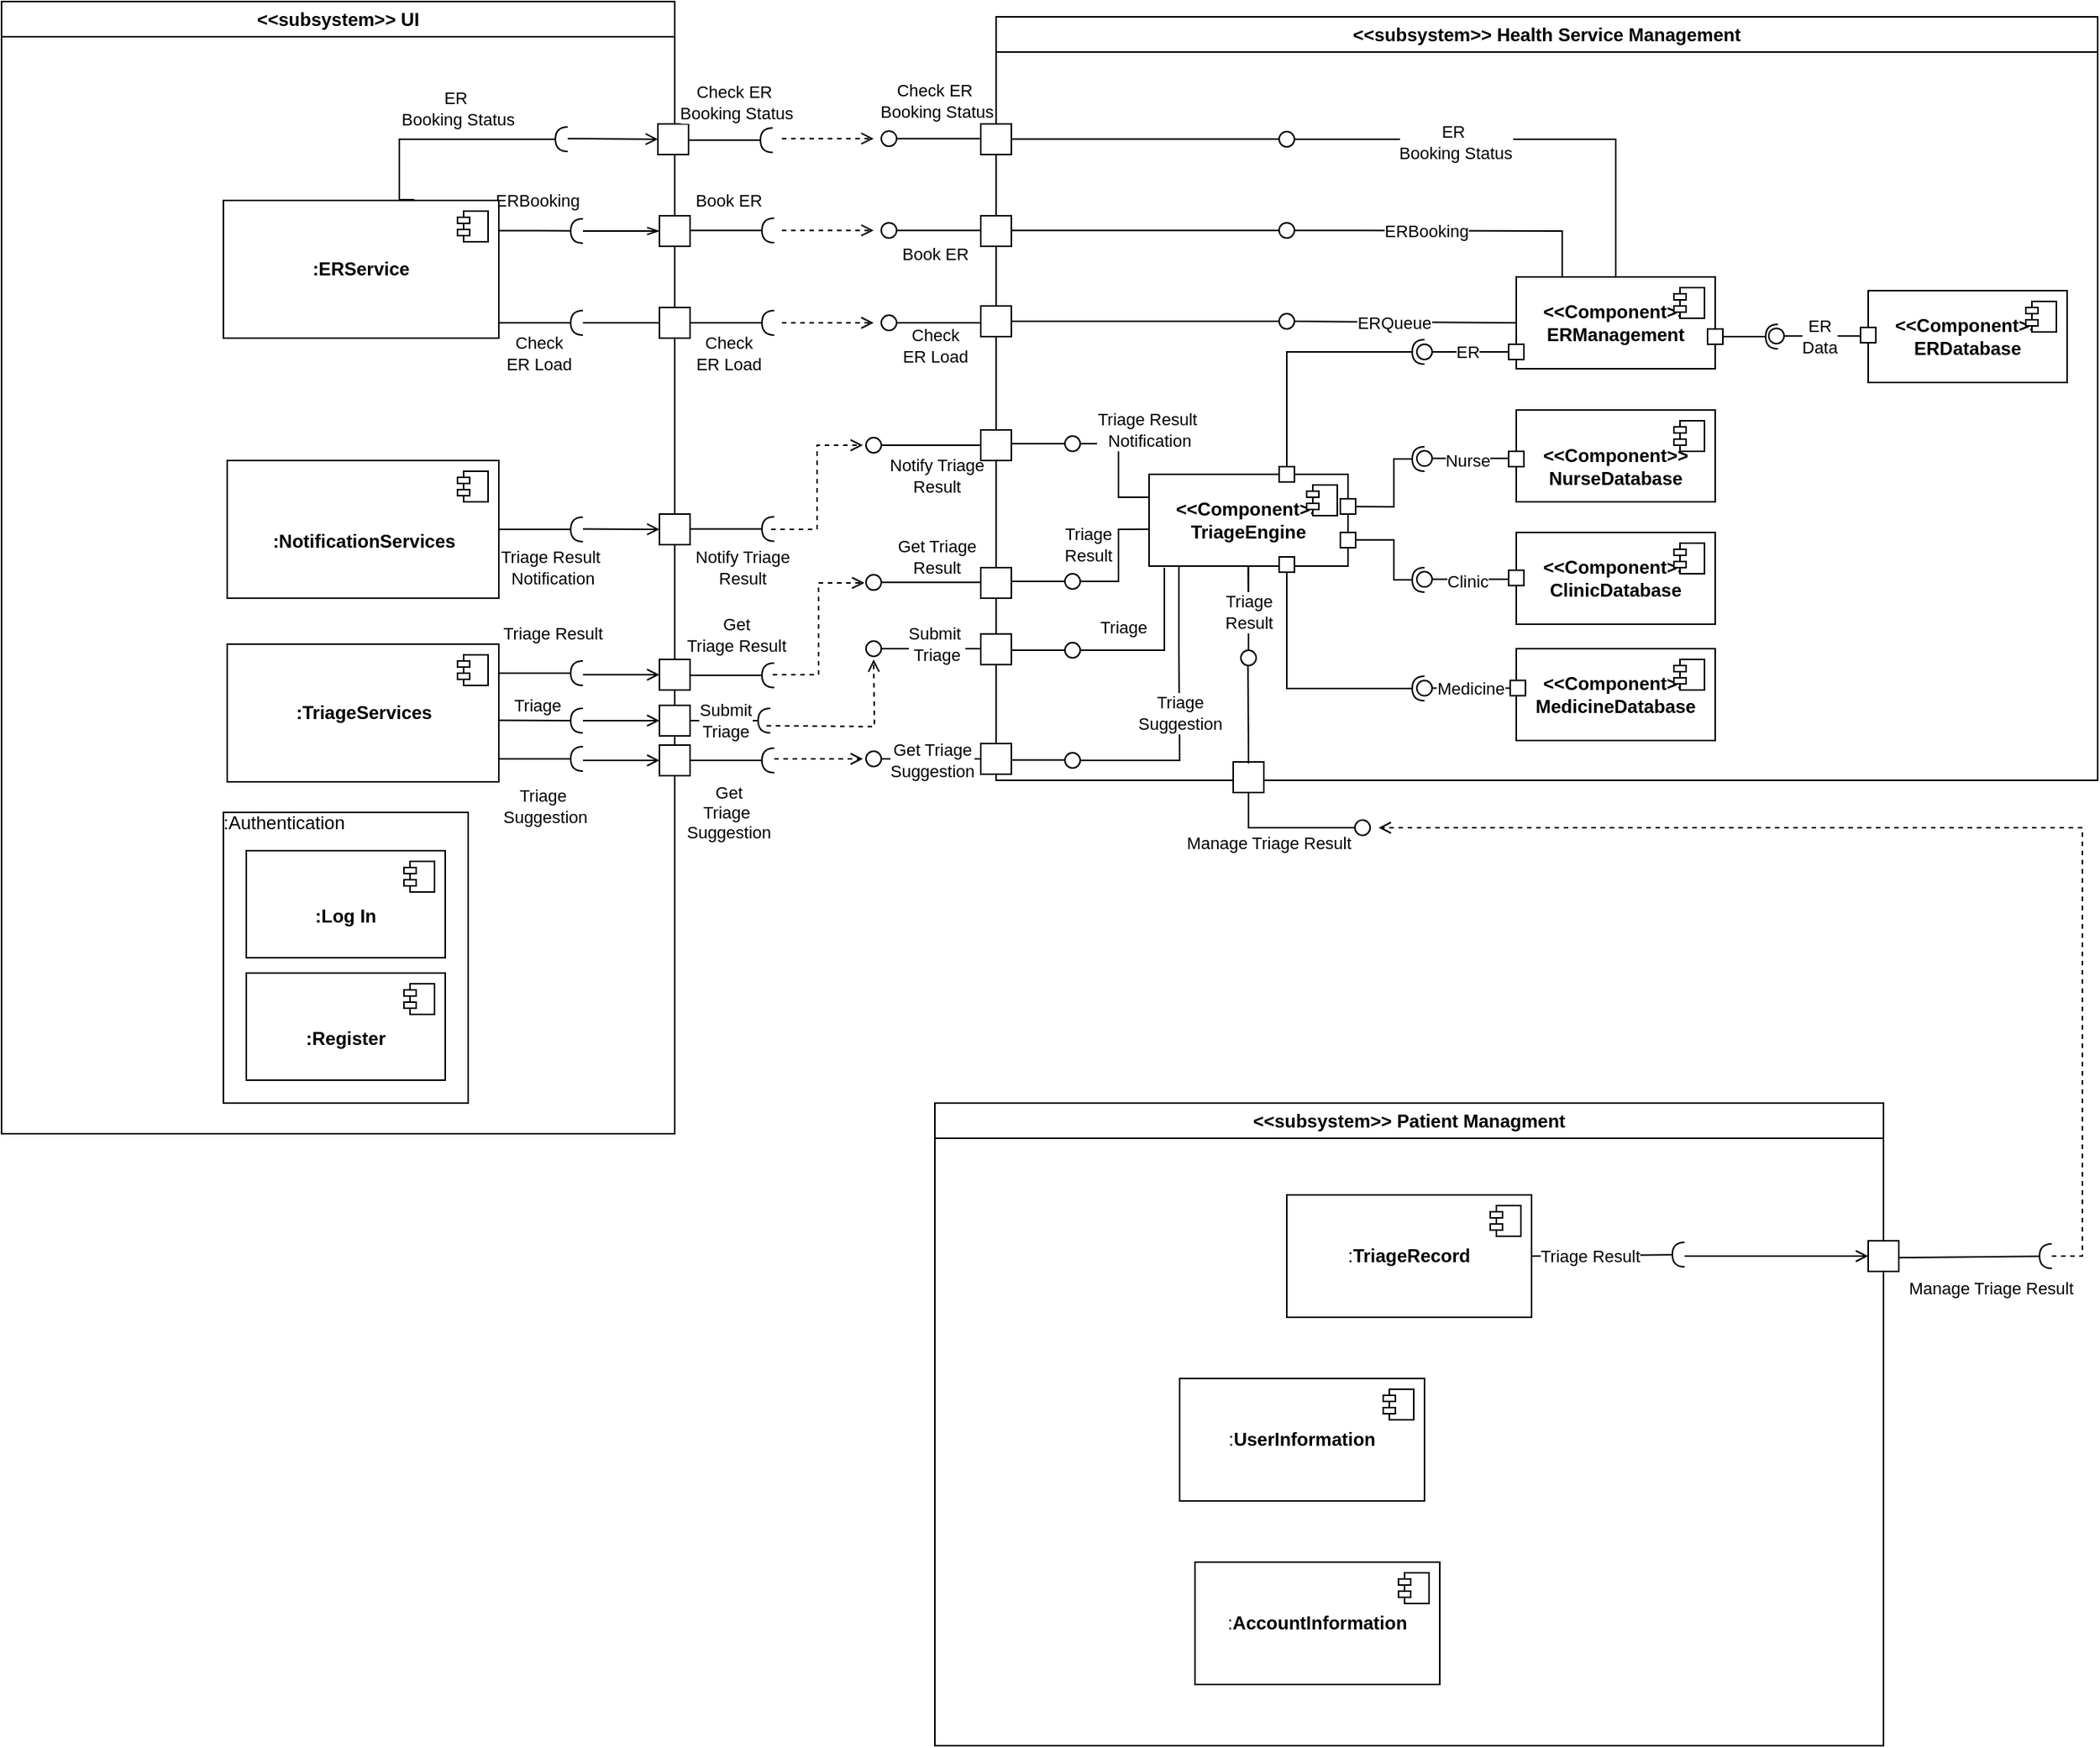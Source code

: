 <mxfile version="22.0.0" type="github">
  <diagram name="Page-1" id="Bvtf4x1M2FmmLPmgVMMP">
    <mxGraphModel dx="2973" dy="2269" grid="1" gridSize="10" guides="1" tooltips="1" connect="1" arrows="1" fold="1" page="1" pageScale="1" pageWidth="850" pageHeight="1100" math="0" shadow="0">
      <root>
        <mxCell id="0" />
        <mxCell id="1" parent="0" />
        <mxCell id="1xyEXEcuoNsrkluH8F9L-8" value="" style="rounded=0;orthogonalLoop=1;jettySize=auto;html=1;endArrow=halfCircle;endFill=0;endSize=6;strokeWidth=1;sketch=0;fontSize=12;curved=1;exitX=1;exitY=0.5;exitDx=0;exitDy=0;" edge="1" parent="1">
          <mxGeometry relative="1" as="geometry">
            <mxPoint x="107.5" y="140" as="sourcePoint" />
            <mxPoint x="162.5" y="140" as="targetPoint" />
          </mxGeometry>
        </mxCell>
        <mxCell id="1xyEXEcuoNsrkluH8F9L-16" value="&lt;div&gt;Submit&lt;/div&gt;&lt;div&gt;Triage&lt;br&gt;&lt;/div&gt;" style="edgeLabel;html=1;align=center;verticalAlign=middle;resizable=0;points=[];" vertex="1" connectable="0" parent="1xyEXEcuoNsrkluH8F9L-8">
          <mxGeometry x="0.093" relative="1" as="geometry">
            <mxPoint x="-5" as="offset" />
          </mxGeometry>
        </mxCell>
        <mxCell id="D7V-zqjvEWEseroNzZOa-270" value="" style="endArrow=oval;html=1;rounded=0;endFill=0;exitX=0.15;exitY=0.992;exitDx=0;exitDy=0;endSize=10;exitPerimeter=0;edgeStyle=orthogonalEdgeStyle;" parent="1" edge="1">
          <mxGeometry width="50" height="50" relative="1" as="geometry">
            <mxPoint x="429.5" y="34.52" as="sourcePoint" />
            <mxPoint x="360" y="166" as="targetPoint" />
            <Array as="points">
              <mxPoint x="430" y="95" />
              <mxPoint x="430" y="95" />
              <mxPoint x="430" y="166" />
              <mxPoint x="360" y="166" />
            </Array>
          </mxGeometry>
        </mxCell>
        <mxCell id="1xyEXEcuoNsrkluH8F9L-18" value="&lt;div&gt;Triage&lt;/div&gt;&lt;div&gt;Suggestion&lt;br&gt;&lt;/div&gt;" style="edgeLabel;html=1;align=center;verticalAlign=middle;resizable=0;points=[];" vertex="1" connectable="0" parent="D7V-zqjvEWEseroNzZOa-270">
          <mxGeometry x="0.555" relative="1" as="geometry">
            <mxPoint x="25" y="-31" as="offset" />
          </mxGeometry>
        </mxCell>
        <mxCell id="D7V-zqjvEWEseroNzZOa-234" value="" style="endArrow=oval;html=1;rounded=0;endFill=0;exitX=0;exitY=0.5;exitDx=0;exitDy=0;endSize=10;" parent="1" edge="1">
          <mxGeometry width="50" height="50" relative="1" as="geometry">
            <mxPoint x="880" y="-111.43" as="sourcePoint" />
            <mxPoint x="820" y="-111.43" as="targetPoint" />
          </mxGeometry>
        </mxCell>
        <mxCell id="D7V-zqjvEWEseroNzZOa-235" value="&lt;div&gt;ER&lt;/div&gt;&lt;div&gt;Data&lt;/div&gt;" style="edgeLabel;html=1;align=center;verticalAlign=middle;resizable=0;points=[];" parent="D7V-zqjvEWEseroNzZOa-234" vertex="1" connectable="0">
          <mxGeometry x="0.076" relative="1" as="geometry">
            <mxPoint as="offset" />
          </mxGeometry>
        </mxCell>
        <mxCell id="D7V-zqjvEWEseroNzZOa-230" value="&lt;div&gt;&lt;b&gt;&amp;lt;&amp;lt;Component&amp;gt;&amp;gt;&lt;/b&gt;&lt;/div&gt;&lt;b&gt;ERDatabase&lt;/b&gt;" style="html=1;dropTarget=0;whiteSpace=wrap;" parent="1" vertex="1">
          <mxGeometry x="880" y="-141" width="130" height="60" as="geometry" />
        </mxCell>
        <mxCell id="D7V-zqjvEWEseroNzZOa-231" value="" style="shape=module;jettyWidth=8;jettyHeight=4;" parent="D7V-zqjvEWEseroNzZOa-230" vertex="1">
          <mxGeometry x="1" width="20" height="20" relative="1" as="geometry">
            <mxPoint x="-27" y="7" as="offset" />
          </mxGeometry>
        </mxCell>
        <mxCell id="D7V-zqjvEWEseroNzZOa-236" value="" style="rounded=0;orthogonalLoop=1;jettySize=auto;html=1;endArrow=halfCircle;endFill=0;endSize=6;strokeWidth=1;sketch=0;fontSize=12;exitX=1;exitY=0.5;exitDx=0;exitDy=0;edgeStyle=orthogonalEdgeStyle;" parent="1" edge="1">
          <mxGeometry relative="1" as="geometry">
            <mxPoint x="780" y="-111" as="sourcePoint" />
            <mxPoint x="821" y="-111" as="targetPoint" />
            <Array as="points">
              <mxPoint x="790" y="-111" />
              <mxPoint x="790" y="-111" />
            </Array>
          </mxGeometry>
        </mxCell>
        <mxCell id="D7V-zqjvEWEseroNzZOa-266" value="" style="endArrow=oval;html=1;rounded=0;endFill=0;endSize=10;" parent="1" edge="1">
          <mxGeometry width="50" height="50" relative="1" as="geometry">
            <mxPoint x="650" y="-101" as="sourcePoint" />
            <mxPoint x="590" y="-101" as="targetPoint" />
            <Array as="points" />
          </mxGeometry>
        </mxCell>
        <mxCell id="D7V-zqjvEWEseroNzZOa-267" value="ER" style="edgeLabel;html=1;align=center;verticalAlign=middle;resizable=0;points=[];" parent="D7V-zqjvEWEseroNzZOa-266" vertex="1" connectable="0">
          <mxGeometry x="0.076" relative="1" as="geometry">
            <mxPoint as="offset" />
          </mxGeometry>
        </mxCell>
        <mxCell id="D7V-zqjvEWEseroNzZOa-237" value="&lt;div&gt;&lt;b&gt;&amp;lt;&amp;lt;Component&amp;gt;&amp;gt;&lt;/b&gt;&lt;/div&gt;&lt;b&gt;ERManagement&lt;/b&gt;" style="html=1;dropTarget=0;whiteSpace=wrap;" parent="1" vertex="1">
          <mxGeometry x="650" y="-150" width="130" height="60" as="geometry" />
        </mxCell>
        <mxCell id="D7V-zqjvEWEseroNzZOa-238" value="" style="shape=module;jettyWidth=8;jettyHeight=4;" parent="D7V-zqjvEWEseroNzZOa-237" vertex="1">
          <mxGeometry x="1" width="20" height="20" relative="1" as="geometry">
            <mxPoint x="-27" y="7" as="offset" />
          </mxGeometry>
        </mxCell>
        <mxCell id="D7V-zqjvEWEseroNzZOa-248" value="" style="endArrow=oval;html=1;rounded=0;endFill=0;exitX=0;exitY=0.5;exitDx=0;exitDy=0;endSize=10;" parent="1" edge="1">
          <mxGeometry width="50" height="50" relative="1" as="geometry">
            <mxPoint x="650" y="-31.33" as="sourcePoint" />
            <mxPoint x="590" y="-31.33" as="targetPoint" />
          </mxGeometry>
        </mxCell>
        <mxCell id="D7V-zqjvEWEseroNzZOa-249" value="Nurse" style="edgeLabel;html=1;align=center;verticalAlign=middle;resizable=0;points=[];" parent="D7V-zqjvEWEseroNzZOa-248" vertex="1" connectable="0">
          <mxGeometry x="0.06" y="1" relative="1" as="geometry">
            <mxPoint as="offset" />
          </mxGeometry>
        </mxCell>
        <mxCell id="D7V-zqjvEWEseroNzZOa-246" value="" style="rounded=0;orthogonalLoop=1;jettySize=auto;html=1;endArrow=halfCircle;endFill=0;endSize=6;strokeWidth=1;sketch=0;fontSize=12;exitX=0.996;exitY=0.353;exitDx=0;exitDy=0;edgeStyle=orthogonalEdgeStyle;exitPerimeter=0;" parent="1" source="D7V-zqjvEWEseroNzZOa-239" edge="1">
          <mxGeometry relative="1" as="geometry">
            <mxPoint x="540" y="-71" as="sourcePoint" />
            <mxPoint x="590" y="-31" as="targetPoint" />
            <Array as="points">
              <mxPoint x="570" />
              <mxPoint x="570" y="-31" />
            </Array>
          </mxGeometry>
        </mxCell>
        <mxCell id="D7V-zqjvEWEseroNzZOa-241" value="&lt;br&gt;&lt;div&gt;&lt;b&gt;&amp;lt;&amp;lt;Component&amp;gt;&amp;gt;&lt;/b&gt;&lt;/div&gt;&lt;b&gt;NurseDatabase&lt;/b&gt;" style="html=1;dropTarget=0;whiteSpace=wrap;" parent="1" vertex="1">
          <mxGeometry x="650" y="-63" width="130" height="60" as="geometry" />
        </mxCell>
        <mxCell id="D7V-zqjvEWEseroNzZOa-242" value="" style="shape=module;jettyWidth=8;jettyHeight=4;" parent="D7V-zqjvEWEseroNzZOa-241" vertex="1">
          <mxGeometry x="1" width="20" height="20" relative="1" as="geometry">
            <mxPoint x="-27" y="7" as="offset" />
          </mxGeometry>
        </mxCell>
        <mxCell id="542AWMEH_CubDqkKcl6f-2" value="&amp;lt;&amp;lt;subsystem&amp;gt;&amp;gt; UI" style="swimlane;whiteSpace=wrap;html=1;" parent="1" vertex="1">
          <mxGeometry x="-340" y="-330" width="440" height="740" as="geometry" />
        </mxCell>
        <mxCell id="D7V-zqjvEWEseroNzZOa-314" value="" style="rounded=0;orthogonalLoop=1;jettySize=auto;html=1;endArrow=halfCircle;endFill=0;endSize=6;strokeWidth=1;sketch=0;fontSize=12;edgeStyle=elbowEdgeStyle;exitX=0.693;exitY=-0.006;exitDx=0;exitDy=0;exitPerimeter=0;" parent="542AWMEH_CubDqkKcl6f-2" source="D7V-zqjvEWEseroNzZOa-282" edge="1">
          <mxGeometry relative="1" as="geometry">
            <mxPoint x="315" y="94.58" as="sourcePoint" />
            <mxPoint x="370" y="90" as="targetPoint" />
            <Array as="points">
              <mxPoint x="260" y="110" />
            </Array>
          </mxGeometry>
        </mxCell>
        <mxCell id="D7V-zqjvEWEseroNzZOa-315" value="&lt;div&gt;ER&amp;nbsp;&lt;/div&gt;&lt;div&gt;Booking Status&lt;/div&gt;" style="edgeLabel;html=1;align=center;verticalAlign=middle;resizable=0;points=[];" parent="D7V-zqjvEWEseroNzZOa-314" vertex="1" connectable="0">
          <mxGeometry x="0.18" y="-2" relative="1" as="geometry">
            <mxPoint x="-7" y="-22" as="offset" />
          </mxGeometry>
        </mxCell>
        <mxCell id="D7V-zqjvEWEseroNzZOa-316" value="" style="endArrow=open;html=1;rounded=0;entryX=0;entryY=0.5;entryDx=0;entryDy=0;endFill=0;" parent="542AWMEH_CubDqkKcl6f-2" target="D7V-zqjvEWEseroNzZOa-317" edge="1">
          <mxGeometry width="50" height="50" relative="1" as="geometry">
            <mxPoint x="370" y="89.58" as="sourcePoint" />
            <mxPoint x="430" y="89.58" as="targetPoint" />
          </mxGeometry>
        </mxCell>
        <mxCell id="1xyEXEcuoNsrkluH8F9L-10" value="" style="rounded=0;orthogonalLoop=1;jettySize=auto;html=1;endArrow=halfCircle;endFill=0;endSize=6;strokeWidth=1;sketch=0;fontSize=12;curved=1;exitX=1;exitY=0.5;exitDx=0;exitDy=0;" edge="1" parent="542AWMEH_CubDqkKcl6f-2">
          <mxGeometry relative="1" as="geometry">
            <mxPoint x="314" y="469.71" as="sourcePoint" />
            <mxPoint x="380" y="470" as="targetPoint" />
          </mxGeometry>
        </mxCell>
        <mxCell id="1xyEXEcuoNsrkluH8F9L-14" value="" style="endArrow=open;html=1;rounded=0;endFill=0;" edge="1" parent="542AWMEH_CubDqkKcl6f-2">
          <mxGeometry width="50" height="50" relative="1" as="geometry">
            <mxPoint x="380" y="470" as="sourcePoint" />
            <mxPoint x="430" y="470" as="targetPoint" />
          </mxGeometry>
        </mxCell>
        <mxCell id="1xyEXEcuoNsrkluH8F9L-9" value="" style="rounded=0;whiteSpace=wrap;html=1;" vertex="1" parent="542AWMEH_CubDqkKcl6f-2">
          <mxGeometry x="430" y="460" width="20" height="20" as="geometry" />
        </mxCell>
        <mxCell id="542AWMEH_CubDqkKcl6f-1" value="&amp;lt;&amp;lt;subsystem&amp;gt;&amp;gt; Health Service Management" style="swimlane;whiteSpace=wrap;html=1;glass=0;fillColor=#FFFFFF;" parent="1" vertex="1">
          <mxGeometry x="310" y="-320" width="720" height="499" as="geometry" />
        </mxCell>
        <mxCell id="D7V-zqjvEWEseroNzZOa-322" value="" style="endArrow=oval;html=1;rounded=0;endFill=0;endSize=10;exitX=0.5;exitY=0;exitDx=0;exitDy=0;edgeStyle=elbowEdgeStyle;" parent="542AWMEH_CubDqkKcl6f-1" source="D7V-zqjvEWEseroNzZOa-237" edge="1">
          <mxGeometry width="50" height="50" relative="1" as="geometry">
            <mxPoint x="370" y="140.43" as="sourcePoint" />
            <mxPoint x="190" y="80" as="targetPoint" />
            <Array as="points">
              <mxPoint x="405" y="90" />
            </Array>
          </mxGeometry>
        </mxCell>
        <mxCell id="D7V-zqjvEWEseroNzZOa-330" value="ER&amp;nbsp;&lt;div align=&quot;center&quot;&gt;Booking Status&lt;/div&gt;" style="edgeLabel;html=1;align=center;verticalAlign=middle;resizable=0;points=[];" parent="D7V-zqjvEWEseroNzZOa-322" vertex="1" connectable="0">
          <mxGeometry x="0.274" y="2" relative="1" as="geometry">
            <mxPoint x="-1" as="offset" />
          </mxGeometry>
        </mxCell>
        <mxCell id="D7V-zqjvEWEseroNzZOa-327" value="" style="rounded=0;whiteSpace=wrap;html=1;" parent="542AWMEH_CubDqkKcl6f-1" vertex="1">
          <mxGeometry x="-10" y="70" width="20" height="20" as="geometry" />
        </mxCell>
        <mxCell id="D7V-zqjvEWEseroNzZOa-329" value="" style="endArrow=none;html=1;rounded=0;" parent="542AWMEH_CubDqkKcl6f-1" edge="1">
          <mxGeometry width="50" height="50" relative="1" as="geometry">
            <mxPoint x="10" y="79.91" as="sourcePoint" />
            <mxPoint x="185" y="79.91" as="targetPoint" />
          </mxGeometry>
        </mxCell>
        <mxCell id="ErYTknkHlL-ZS2YH1Gao-12" value="" style="rounded=0;whiteSpace=wrap;html=1;" parent="542AWMEH_CubDqkKcl6f-1" vertex="1">
          <mxGeometry x="335" y="284" width="10" height="10" as="geometry" />
        </mxCell>
        <mxCell id="ErYTknkHlL-ZS2YH1Gao-14" value="" style="rounded=0;whiteSpace=wrap;html=1;" parent="542AWMEH_CubDqkKcl6f-1" vertex="1">
          <mxGeometry x="335" y="214" width="10" height="10" as="geometry" />
        </mxCell>
        <mxCell id="ErYTknkHlL-ZS2YH1Gao-15" value="" style="rounded=0;whiteSpace=wrap;html=1;" parent="542AWMEH_CubDqkKcl6f-1" vertex="1">
          <mxGeometry x="465" y="204" width="10" height="10" as="geometry" />
        </mxCell>
        <mxCell id="ErYTknkHlL-ZS2YH1Gao-16" value="" style="rounded=0;whiteSpace=wrap;html=1;" parent="542AWMEH_CubDqkKcl6f-1" vertex="1">
          <mxGeometry x="565" y="203" width="10" height="10" as="geometry" />
        </mxCell>
        <mxCell id="D7V-zqjvEWEseroNzZOa-272" value="" style="endArrow=none;html=1;rounded=0;" parent="542AWMEH_CubDqkKcl6f-1" edge="1">
          <mxGeometry width="50" height="50" relative="1" as="geometry">
            <mxPoint x="5" y="485.71" as="sourcePoint" />
            <mxPoint x="45" y="485.71" as="targetPoint" />
          </mxGeometry>
        </mxCell>
        <mxCell id="1xyEXEcuoNsrkluH8F9L-1" value="" style="endArrow=oval;html=1;rounded=0;endFill=0;endSize=10;edgeStyle=orthogonalEdgeStyle;" edge="1" parent="542AWMEH_CubDqkKcl6f-1">
          <mxGeometry width="50" height="50" relative="1" as="geometry">
            <mxPoint x="110" y="360" as="sourcePoint" />
            <mxPoint x="50" y="414" as="targetPoint" />
            <Array as="points">
              <mxPoint x="110" y="414" />
            </Array>
          </mxGeometry>
        </mxCell>
        <mxCell id="1xyEXEcuoNsrkluH8F9L-2" value="&lt;div&gt;Triage&lt;/div&gt;" style="edgeLabel;html=1;align=center;verticalAlign=middle;resizable=0;points=[];" vertex="1" connectable="0" parent="1xyEXEcuoNsrkluH8F9L-1">
          <mxGeometry x="0.076" relative="1" as="geometry">
            <mxPoint x="-20" y="-15" as="offset" />
          </mxGeometry>
        </mxCell>
        <mxCell id="1xyEXEcuoNsrkluH8F9L-4" value="" style="endArrow=none;html=1;rounded=0;" edge="1" parent="542AWMEH_CubDqkKcl6f-1">
          <mxGeometry width="50" height="50" relative="1" as="geometry">
            <mxPoint x="5" y="414" as="sourcePoint" />
            <mxPoint x="45" y="414" as="targetPoint" />
          </mxGeometry>
        </mxCell>
        <mxCell id="D7V-zqjvEWEseroNzZOa-275" value="" style="rounded=0;whiteSpace=wrap;html=1;" parent="542AWMEH_CubDqkKcl6f-1" vertex="1">
          <mxGeometry x="-10" y="475" width="20" height="20" as="geometry" />
        </mxCell>
        <mxCell id="542AWMEH_CubDqkKcl6f-3" value="&amp;lt;&amp;lt;subsystem&amp;gt;&amp;gt; Patient Managment" style="swimlane;whiteSpace=wrap;html=1;" parent="1" vertex="1">
          <mxGeometry x="270" y="390" width="620" height="420" as="geometry" />
        </mxCell>
        <mxCell id="542AWMEH_CubDqkKcl6f-63" value=":&lt;b&gt;UserInformation&lt;/b&gt;" style="html=1;dropTarget=0;whiteSpace=wrap;" parent="542AWMEH_CubDqkKcl6f-3" vertex="1">
          <mxGeometry x="160" y="180" width="160" height="80" as="geometry" />
        </mxCell>
        <mxCell id="542AWMEH_CubDqkKcl6f-64" value="" style="shape=module;jettyWidth=8;jettyHeight=4;" parent="542AWMEH_CubDqkKcl6f-63" vertex="1">
          <mxGeometry x="1" width="20" height="20" relative="1" as="geometry">
            <mxPoint x="-27" y="7" as="offset" />
          </mxGeometry>
        </mxCell>
        <mxCell id="542AWMEH_CubDqkKcl6f-65" value=":&lt;b&gt;AccountInformation&lt;/b&gt;" style="html=1;dropTarget=0;whiteSpace=wrap;" parent="542AWMEH_CubDqkKcl6f-3" vertex="1">
          <mxGeometry x="170" y="300" width="160" height="80" as="geometry" />
        </mxCell>
        <mxCell id="542AWMEH_CubDqkKcl6f-66" value="" style="shape=module;jettyWidth=8;jettyHeight=4;" parent="542AWMEH_CubDqkKcl6f-65" vertex="1">
          <mxGeometry x="1" width="20" height="20" relative="1" as="geometry">
            <mxPoint x="-27" y="7" as="offset" />
          </mxGeometry>
        </mxCell>
        <mxCell id="542AWMEH_CubDqkKcl6f-78" value=":&lt;b&gt;TriageRecord&lt;/b&gt;" style="html=1;dropTarget=0;whiteSpace=wrap;" parent="542AWMEH_CubDqkKcl6f-3" vertex="1">
          <mxGeometry x="230" y="60" width="160" height="80" as="geometry" />
        </mxCell>
        <mxCell id="542AWMEH_CubDqkKcl6f-79" value="" style="shape=module;jettyWidth=8;jettyHeight=4;" parent="542AWMEH_CubDqkKcl6f-78" vertex="1">
          <mxGeometry x="1" width="20" height="20" relative="1" as="geometry">
            <mxPoint x="-27" y="7" as="offset" />
          </mxGeometry>
        </mxCell>
        <mxCell id="542AWMEH_CubDqkKcl6f-36" value="" style="rounded=0;orthogonalLoop=1;jettySize=auto;html=1;endArrow=halfCircle;endFill=0;endSize=6;strokeWidth=1;sketch=0;fontSize=12;curved=1;exitX=1;exitY=0.5;exitDx=0;exitDy=0;" parent="542AWMEH_CubDqkKcl6f-3" source="542AWMEH_CubDqkKcl6f-78" edge="1">
          <mxGeometry relative="1" as="geometry">
            <mxPoint x="230" y="99.41" as="sourcePoint" />
            <mxPoint x="490" y="99" as="targetPoint" />
          </mxGeometry>
        </mxCell>
        <mxCell id="D7V-zqjvEWEseroNzZOa-333" value="Triage Result" style="edgeLabel;html=1;align=center;verticalAlign=middle;resizable=0;points=[];" parent="542AWMEH_CubDqkKcl6f-36" vertex="1" connectable="0">
          <mxGeometry x="-0.24" relative="1" as="geometry">
            <mxPoint as="offset" />
          </mxGeometry>
        </mxCell>
        <mxCell id="D7V-zqjvEWEseroNzZOa-22" value="" style="endArrow=open;html=1;rounded=0;endFill=0;" parent="542AWMEH_CubDqkKcl6f-3" edge="1">
          <mxGeometry width="50" height="50" relative="1" as="geometry">
            <mxPoint x="490" y="100" as="sourcePoint" />
            <mxPoint x="610" y="100" as="targetPoint" />
          </mxGeometry>
        </mxCell>
        <mxCell id="D7V-zqjvEWEseroNzZOa-23" value="" style="rounded=0;whiteSpace=wrap;html=1;" parent="542AWMEH_CubDqkKcl6f-3" vertex="1">
          <mxGeometry x="610" y="90" width="20" height="20" as="geometry" />
        </mxCell>
        <mxCell id="542AWMEH_CubDqkKcl6f-47" value="" style="ellipse;whiteSpace=wrap;html=1;align=center;aspect=fixed;fillColor=none;strokeColor=none;resizable=0;perimeter=centerPerimeter;rotatable=0;allowArrows=0;points=[];outlineConnect=1;" parent="1" vertex="1">
          <mxGeometry x="160" y="-240" width="10" height="10" as="geometry" />
        </mxCell>
        <mxCell id="D7V-zqjvEWEseroNzZOa-20" value="" style="endArrow=oval;html=1;rounded=0;endFill=0;endSize=10;exitX=0.5;exitY=1;exitDx=0;exitDy=0;" parent="1" edge="1">
          <mxGeometry width="50" height="50" relative="1" as="geometry">
            <mxPoint x="475" y="187" as="sourcePoint" />
            <mxPoint x="549.5" y="210" as="targetPoint" />
            <Array as="points">
              <mxPoint x="475" y="210" />
            </Array>
          </mxGeometry>
        </mxCell>
        <mxCell id="D7V-zqjvEWEseroNzZOa-21" value="Manage Triage Result" style="edgeLabel;html=1;align=center;verticalAlign=middle;resizable=0;points=[];" parent="D7V-zqjvEWEseroNzZOa-20" vertex="1" connectable="0">
          <mxGeometry x="0.06" y="1" relative="1" as="geometry">
            <mxPoint x="-16" y="11" as="offset" />
          </mxGeometry>
        </mxCell>
        <mxCell id="D7V-zqjvEWEseroNzZOa-24" value="" style="rounded=0;orthogonalLoop=1;jettySize=auto;html=1;endArrow=halfCircle;endFill=0;endSize=6;strokeWidth=1;sketch=0;fontSize=12;curved=1;exitX=1;exitY=0.5;exitDx=0;exitDy=0;" parent="1" edge="1">
          <mxGeometry relative="1" as="geometry">
            <mxPoint x="900" y="491" as="sourcePoint" />
            <mxPoint x="1000" y="490" as="targetPoint" />
          </mxGeometry>
        </mxCell>
        <mxCell id="D7V-zqjvEWEseroNzZOa-26" value="Manage Triage Result" style="edgeLabel;html=1;align=center;verticalAlign=middle;resizable=0;points=[];" parent="D7V-zqjvEWEseroNzZOa-24" vertex="1" connectable="0">
          <mxGeometry x="0.18" y="-2" relative="1" as="geometry">
            <mxPoint x="1" y="18" as="offset" />
          </mxGeometry>
        </mxCell>
        <mxCell id="D7V-zqjvEWEseroNzZOa-25" value="" style="endArrow=open;html=1;rounded=0;endFill=0;dashed=1;" parent="1" edge="1">
          <mxGeometry width="50" height="50" relative="1" as="geometry">
            <mxPoint x="1000" y="490" as="sourcePoint" />
            <mxPoint x="560" y="210" as="targetPoint" />
            <Array as="points">
              <mxPoint x="1020" y="490" />
              <mxPoint x="1020" y="370" />
              <mxPoint x="1020" y="210" />
            </Array>
          </mxGeometry>
        </mxCell>
        <mxCell id="D7V-zqjvEWEseroNzZOa-39" value="" style="rounded=0;orthogonalLoop=1;jettySize=auto;html=1;endArrow=halfCircle;endFill=0;endSize=6;strokeWidth=1;sketch=0;fontSize=12;curved=1;exitX=1;exitY=0.5;exitDx=0;exitDy=0;" parent="1" edge="1">
          <mxGeometry relative="1" as="geometry">
            <mxPoint x="110" y="-120" as="sourcePoint" />
            <mxPoint x="165" y="-120" as="targetPoint" />
          </mxGeometry>
        </mxCell>
        <mxCell id="D7V-zqjvEWEseroNzZOa-41" value="" style="endArrow=open;html=1;rounded=0;dashed=1;endFill=0;" parent="1" edge="1">
          <mxGeometry width="50" height="50" relative="1" as="geometry">
            <mxPoint x="170" y="-120" as="sourcePoint" />
            <mxPoint x="230" y="-120" as="targetPoint" />
          </mxGeometry>
        </mxCell>
        <mxCell id="D7V-zqjvEWEseroNzZOa-94" value="" style="rounded=0;orthogonalLoop=1;jettySize=auto;html=1;endArrow=halfCircle;endFill=0;endSize=6;strokeWidth=1;sketch=0;fontSize=12;curved=1;exitX=1;exitY=0.5;exitDx=0;exitDy=0;" parent="1" edge="1">
          <mxGeometry relative="1" as="geometry">
            <mxPoint x="110" y="14.71" as="sourcePoint" />
            <mxPoint x="165" y="14.71" as="targetPoint" />
          </mxGeometry>
        </mxCell>
        <mxCell id="D7V-zqjvEWEseroNzZOa-96" value="" style="endArrow=open;html=1;rounded=0;dashed=1;endFill=0;" parent="1" edge="1">
          <mxGeometry width="50" height="50" relative="1" as="geometry">
            <mxPoint x="163" y="15" as="sourcePoint" />
            <mxPoint x="223" y="-40" as="targetPoint" />
            <Array as="points">
              <mxPoint x="193" y="15" />
              <mxPoint x="193" y="-40" />
            </Array>
          </mxGeometry>
        </mxCell>
        <mxCell id="D7V-zqjvEWEseroNzZOa-101" value="" style="rounded=0;orthogonalLoop=1;jettySize=auto;html=1;endArrow=halfCircle;endFill=0;endSize=6;strokeWidth=1;sketch=0;fontSize=12;curved=1;exitX=1;exitY=0.5;exitDx=0;exitDy=0;" parent="1" edge="1">
          <mxGeometry relative="1" as="geometry">
            <mxPoint x="110" y="166" as="sourcePoint" />
            <mxPoint x="165" y="166" as="targetPoint" />
          </mxGeometry>
        </mxCell>
        <mxCell id="D7V-zqjvEWEseroNzZOa-107" value="" style="rounded=0;orthogonalLoop=1;jettySize=auto;html=1;endArrow=halfCircle;endFill=0;endSize=6;strokeWidth=1;sketch=0;fontSize=12;curved=1;exitX=1;exitY=0.5;exitDx=0;exitDy=0;" parent="1" edge="1">
          <mxGeometry relative="1" as="geometry">
            <mxPoint x="110" y="110.35" as="sourcePoint" />
            <mxPoint x="165" y="110.35" as="targetPoint" />
          </mxGeometry>
        </mxCell>
        <mxCell id="D7V-zqjvEWEseroNzZOa-113" value="" style="endArrow=open;html=1;rounded=0;dashed=1;endFill=0;" parent="1" edge="1">
          <mxGeometry width="50" height="50" relative="1" as="geometry">
            <mxPoint x="164" y="110" as="sourcePoint" />
            <mxPoint x="224" y="50" as="targetPoint" />
            <Array as="points">
              <mxPoint x="194" y="110" />
              <mxPoint x="194" y="50" />
            </Array>
          </mxGeometry>
        </mxCell>
        <mxCell id="D7V-zqjvEWEseroNzZOa-120" value="" style="endArrow=open;html=1;rounded=0;dashed=1;endFill=0;edgeStyle=orthogonalEdgeStyle;" parent="1" edge="1">
          <mxGeometry width="50" height="50" relative="1" as="geometry">
            <mxPoint x="165" y="165" as="sourcePoint" />
            <mxPoint x="223" y="165" as="targetPoint" />
            <Array as="points">
              <mxPoint x="223" y="165" />
            </Array>
          </mxGeometry>
        </mxCell>
        <mxCell id="D7V-zqjvEWEseroNzZOa-157" value="" style="ellipse;whiteSpace=wrap;html=1;align=center;aspect=fixed;fillColor=none;strokeColor=none;resizable=0;perimeter=centerPerimeter;rotatable=0;allowArrows=0;points=[];outlineConnect=1;" parent="1" vertex="1">
          <mxGeometry x="230" y="130" width="10" height="10" as="geometry" />
        </mxCell>
        <mxCell id="D7V-zqjvEWEseroNzZOa-158" value="" style="ellipse;whiteSpace=wrap;html=1;align=center;aspect=fixed;fillColor=none;strokeColor=none;resizable=0;perimeter=centerPerimeter;rotatable=0;allowArrows=0;points=[];outlineConnect=1;" parent="1" vertex="1">
          <mxGeometry x="230" y="110" width="10" height="10" as="geometry" />
        </mxCell>
        <mxCell id="D7V-zqjvEWEseroNzZOa-159" value="" style="endArrow=oval;html=1;rounded=0;endFill=0;endSize=10;" parent="1" edge="1">
          <mxGeometry width="50" height="50" relative="1" as="geometry">
            <mxPoint x="300" y="-120" as="sourcePoint" />
            <mxPoint x="240" y="-120" as="targetPoint" />
          </mxGeometry>
        </mxCell>
        <mxCell id="D7V-zqjvEWEseroNzZOa-160" value="&lt;div&gt;Check&lt;/div&gt;&lt;div&gt;ER Load&lt;/div&gt;" style="edgeLabel;html=1;align=center;verticalAlign=middle;resizable=0;points=[];" parent="D7V-zqjvEWEseroNzZOa-159" vertex="1" connectable="0">
          <mxGeometry x="0.076" relative="1" as="geometry">
            <mxPoint x="2" y="15" as="offset" />
          </mxGeometry>
        </mxCell>
        <mxCell id="D7V-zqjvEWEseroNzZOa-163" value="" style="endArrow=oval;html=1;rounded=0;endFill=0;endSize=10;" parent="1" edge="1">
          <mxGeometry width="50" height="50" relative="1" as="geometry">
            <mxPoint x="300" y="-40" as="sourcePoint" />
            <mxPoint x="230" y="-40" as="targetPoint" />
          </mxGeometry>
        </mxCell>
        <mxCell id="D7V-zqjvEWEseroNzZOa-164" value="&lt;div&gt;Notify Triage&lt;/div&gt;&lt;div&gt;Result&lt;br&gt;&lt;/div&gt;" style="edgeLabel;html=1;align=center;verticalAlign=middle;resizable=0;points=[];" parent="D7V-zqjvEWEseroNzZOa-163" vertex="1" connectable="0">
          <mxGeometry x="0.076" relative="1" as="geometry">
            <mxPoint x="8" y="20" as="offset" />
          </mxGeometry>
        </mxCell>
        <mxCell id="D7V-zqjvEWEseroNzZOa-165" value="" style="endArrow=oval;html=1;rounded=0;endFill=0;endSize=10;" parent="1" edge="1">
          <mxGeometry width="50" height="50" relative="1" as="geometry">
            <mxPoint x="300" y="49.68" as="sourcePoint" />
            <mxPoint x="230" y="49.68" as="targetPoint" />
          </mxGeometry>
        </mxCell>
        <mxCell id="D7V-zqjvEWEseroNzZOa-166" value="&lt;div&gt;Get Triage&lt;/div&gt;&lt;div&gt;Result&lt;br&gt;&lt;/div&gt;" style="edgeLabel;html=1;align=center;verticalAlign=middle;resizable=0;points=[];" parent="D7V-zqjvEWEseroNzZOa-165" vertex="1" connectable="0">
          <mxGeometry x="0.076" relative="1" as="geometry">
            <mxPoint x="8" y="-17" as="offset" />
          </mxGeometry>
        </mxCell>
        <mxCell id="D7V-zqjvEWEseroNzZOa-168" value="" style="endArrow=oval;html=1;rounded=0;endFill=0;endSize=10;exitX=0;exitY=0.5;exitDx=0;exitDy=0;" parent="1" edge="1">
          <mxGeometry width="50" height="50" relative="1" as="geometry">
            <mxPoint x="300" y="165" as="sourcePoint" />
            <mxPoint x="230" y="165" as="targetPoint" />
          </mxGeometry>
        </mxCell>
        <mxCell id="D7V-zqjvEWEseroNzZOa-169" value="&lt;div&gt;Get Triage&lt;/div&gt;&lt;div&gt;Suggestion&lt;br&gt;&lt;/div&gt;" style="edgeLabel;html=1;align=center;verticalAlign=middle;resizable=0;points=[];" parent="D7V-zqjvEWEseroNzZOa-168" vertex="1" connectable="0">
          <mxGeometry x="0.076" relative="1" as="geometry">
            <mxPoint x="5" y="1" as="offset" />
          </mxGeometry>
        </mxCell>
        <mxCell id="D7V-zqjvEWEseroNzZOa-173" value=":Authentication" style="verticalAlign=top;align=left;overflow=fill;fontSize=12;fontFamily=Helvetica;html=1;whiteSpace=wrap;" parent="1" vertex="1">
          <mxGeometry x="-195" y="200" width="160" height="190" as="geometry" />
        </mxCell>
        <mxCell id="D7V-zqjvEWEseroNzZOa-176" value="&lt;br&gt;&lt;b&gt;:Register&lt;/b&gt;" style="html=1;dropTarget=0;whiteSpace=wrap;" parent="1" vertex="1">
          <mxGeometry x="-180" y="305" width="130" height="70" as="geometry" />
        </mxCell>
        <mxCell id="D7V-zqjvEWEseroNzZOa-177" value="" style="shape=module;jettyWidth=8;jettyHeight=4;" parent="D7V-zqjvEWEseroNzZOa-176" vertex="1">
          <mxGeometry x="1" width="20" height="20" relative="1" as="geometry">
            <mxPoint x="-27" y="7" as="offset" />
          </mxGeometry>
        </mxCell>
        <mxCell id="D7V-zqjvEWEseroNzZOa-178" value="&lt;br&gt;&lt;b&gt;:Log In&lt;/b&gt;" style="html=1;dropTarget=0;whiteSpace=wrap;" parent="1" vertex="1">
          <mxGeometry x="-180" y="225" width="130" height="70" as="geometry" />
        </mxCell>
        <mxCell id="D7V-zqjvEWEseroNzZOa-199" value="" style="ellipse;whiteSpace=wrap;html=1;align=center;aspect=fixed;fillColor=none;strokeColor=none;resizable=0;perimeter=centerPerimeter;rotatable=0;allowArrows=0;points=[];outlineConnect=1;" parent="1" vertex="1">
          <mxGeometry x="-100" y="285" width="10" height="10" as="geometry" />
        </mxCell>
        <mxCell id="D7V-zqjvEWEseroNzZOa-213" value="" style="rounded=0;orthogonalLoop=1;jettySize=auto;html=1;endArrow=halfCircle;endFill=0;endSize=6;strokeWidth=1;sketch=0;fontSize=12;curved=1;exitX=1;exitY=0.5;exitDx=0;exitDy=0;" parent="1" edge="1">
          <mxGeometry relative="1" as="geometry">
            <mxPoint x="110" y="-180.32" as="sourcePoint" />
            <mxPoint x="165" y="-180.32" as="targetPoint" />
          </mxGeometry>
        </mxCell>
        <mxCell id="D7V-zqjvEWEseroNzZOa-215" value="" style="endArrow=open;html=1;rounded=0;dashed=1;endFill=0;" parent="1" edge="1">
          <mxGeometry width="50" height="50" relative="1" as="geometry">
            <mxPoint x="170" y="-180.43" as="sourcePoint" />
            <mxPoint x="230" y="-180.43" as="targetPoint" />
          </mxGeometry>
        </mxCell>
        <mxCell id="D7V-zqjvEWEseroNzZOa-216" value="" style="endArrow=oval;html=1;rounded=0;endFill=0;endSize=10;" parent="1" edge="1">
          <mxGeometry width="50" height="50" relative="1" as="geometry">
            <mxPoint x="300" y="-180.43" as="sourcePoint" />
            <mxPoint x="240" y="-180.43" as="targetPoint" />
          </mxGeometry>
        </mxCell>
        <mxCell id="D7V-zqjvEWEseroNzZOa-217" value="Book ER" style="edgeLabel;html=1;align=center;verticalAlign=middle;resizable=0;points=[];" parent="D7V-zqjvEWEseroNzZOa-216" vertex="1" connectable="0">
          <mxGeometry x="0.076" relative="1" as="geometry">
            <mxPoint x="2" y="15" as="offset" />
          </mxGeometry>
        </mxCell>
        <mxCell id="D7V-zqjvEWEseroNzZOa-228" value="" style="endArrow=none;html=1;rounded=0;exitX=0.5;exitY=0;exitDx=0;exitDy=0;" parent="1" edge="1">
          <mxGeometry width="50" height="50" relative="1" as="geometry">
            <mxPoint x="475.0" y="89" as="sourcePoint" />
            <mxPoint x="474.66" y="25" as="targetPoint" />
          </mxGeometry>
        </mxCell>
        <mxCell id="D7V-zqjvEWEseroNzZOa-229" value="" style="rounded=0;whiteSpace=wrap;html=1;" parent="1" vertex="1">
          <mxGeometry x="465" y="167" width="20" height="20" as="geometry" />
        </mxCell>
        <mxCell id="D7V-zqjvEWEseroNzZOa-232" value="" style="rounded=0;whiteSpace=wrap;html=1;" parent="1" vertex="1">
          <mxGeometry x="300" y="-190" width="20" height="20" as="geometry" />
        </mxCell>
        <mxCell id="D7V-zqjvEWEseroNzZOa-233" value="" style="endArrow=none;html=1;rounded=0;" parent="1" edge="1">
          <mxGeometry width="50" height="50" relative="1" as="geometry">
            <mxPoint x="320" y="-180.43" as="sourcePoint" />
            <mxPoint x="495" y="-180.43" as="targetPoint" />
          </mxGeometry>
        </mxCell>
        <mxCell id="D7V-zqjvEWEseroNzZOa-239" value="&lt;div&gt;&lt;b&gt;&amp;lt;&amp;lt;Component&amp;gt;&amp;gt;&lt;/b&gt;&lt;/div&gt;&lt;div&gt;&lt;b&gt;TriageEngine&lt;/b&gt;&lt;/div&gt;" style="html=1;dropTarget=0;whiteSpace=wrap;" parent="1" vertex="1">
          <mxGeometry x="410" y="-21" width="130" height="60" as="geometry" />
        </mxCell>
        <mxCell id="D7V-zqjvEWEseroNzZOa-240" value="" style="shape=module;jettyWidth=8;jettyHeight=4;" parent="D7V-zqjvEWEseroNzZOa-239" vertex="1">
          <mxGeometry x="1" width="20" height="20" relative="1" as="geometry">
            <mxPoint x="-27" y="7" as="offset" />
          </mxGeometry>
        </mxCell>
        <mxCell id="D7V-zqjvEWEseroNzZOa-243" value="&lt;div&gt;&lt;b&gt;&amp;lt;&amp;lt;Component&amp;gt;&amp;gt;&lt;/b&gt;&lt;/div&gt;&lt;b&gt;MedicineDatabase&lt;/b&gt;" style="html=1;dropTarget=0;whiteSpace=wrap;" parent="1" vertex="1">
          <mxGeometry x="650" y="93" width="130" height="60" as="geometry" />
        </mxCell>
        <mxCell id="D7V-zqjvEWEseroNzZOa-244" value="" style="shape=module;jettyWidth=8;jettyHeight=4;" parent="D7V-zqjvEWEseroNzZOa-243" vertex="1">
          <mxGeometry x="1" width="20" height="20" relative="1" as="geometry">
            <mxPoint x="-27" y="7" as="offset" />
          </mxGeometry>
        </mxCell>
        <mxCell id="D7V-zqjvEWEseroNzZOa-245" value="" style="rounded=0;orthogonalLoop=1;jettySize=auto;html=1;endArrow=halfCircle;endFill=0;endSize=6;strokeWidth=1;sketch=0;fontSize=12;edgeStyle=orthogonalEdgeStyle;exitX=0.5;exitY=0;exitDx=0;exitDy=0;" parent="1" source="ErYTknkHlL-ZS2YH1Gao-1" edge="1">
          <mxGeometry relative="1" as="geometry">
            <mxPoint x="500" y="-40" as="sourcePoint" />
            <mxPoint x="590" y="-101" as="targetPoint" />
            <Array as="points">
              <mxPoint x="500" y="-101" />
            </Array>
          </mxGeometry>
        </mxCell>
        <mxCell id="D7V-zqjvEWEseroNzZOa-247" value="" style="rounded=0;orthogonalLoop=1;jettySize=auto;html=1;endArrow=halfCircle;endFill=0;endSize=6;strokeWidth=1;sketch=0;fontSize=12;edgeStyle=orthogonalEdgeStyle;" parent="1" edge="1">
          <mxGeometry relative="1" as="geometry">
            <mxPoint x="500" y="39" as="sourcePoint" />
            <mxPoint x="590" y="119" as="targetPoint" />
            <Array as="points">
              <mxPoint x="500" y="119" />
            </Array>
          </mxGeometry>
        </mxCell>
        <mxCell id="D7V-zqjvEWEseroNzZOa-250" value="Medicine" style="endArrow=oval;html=1;rounded=0;endFill=0;exitX=0;exitY=0.5;exitDx=0;exitDy=0;endSize=10;" parent="1" edge="1">
          <mxGeometry width="50" height="50" relative="1" as="geometry">
            <mxPoint x="650" y="118.76" as="sourcePoint" />
            <mxPoint x="590" y="118.76" as="targetPoint" />
            <mxPoint as="offset" />
          </mxGeometry>
        </mxCell>
        <mxCell id="D7V-zqjvEWEseroNzZOa-251" value="&lt;div&gt;&lt;b&gt;&amp;lt;&amp;lt;Component&amp;gt;&amp;gt;&lt;/b&gt;&lt;/div&gt;&lt;b&gt;ClinicDatabase&lt;/b&gt;" style="html=1;dropTarget=0;whiteSpace=wrap;" parent="1" vertex="1">
          <mxGeometry x="650" y="17" width="130" height="60" as="geometry" />
        </mxCell>
        <mxCell id="D7V-zqjvEWEseroNzZOa-252" value="" style="shape=module;jettyWidth=8;jettyHeight=4;" parent="D7V-zqjvEWEseroNzZOa-251" vertex="1">
          <mxGeometry x="1" width="20" height="20" relative="1" as="geometry">
            <mxPoint x="-27" y="7" as="offset" />
          </mxGeometry>
        </mxCell>
        <mxCell id="D7V-zqjvEWEseroNzZOa-253" value="" style="rounded=0;orthogonalLoop=1;jettySize=auto;html=1;endArrow=halfCircle;endFill=0;endSize=6;strokeWidth=1;sketch=0;fontSize=12;edgeStyle=orthogonalEdgeStyle;exitX=1.012;exitY=0.715;exitDx=0;exitDy=0;exitPerimeter=0;" parent="1" source="D7V-zqjvEWEseroNzZOa-239" edge="1">
          <mxGeometry relative="1" as="geometry">
            <mxPoint x="520" y="39" as="sourcePoint" />
            <mxPoint x="590" y="48" as="targetPoint" />
            <Array as="points">
              <mxPoint x="570" y="22" />
              <mxPoint x="570" y="48" />
            </Array>
          </mxGeometry>
        </mxCell>
        <mxCell id="D7V-zqjvEWEseroNzZOa-254" value="" style="endArrow=oval;html=1;rounded=0;endFill=0;exitX=0;exitY=0.5;exitDx=0;exitDy=0;endSize=10;" parent="1" edge="1">
          <mxGeometry width="50" height="50" relative="1" as="geometry">
            <mxPoint x="650" y="47.67" as="sourcePoint" />
            <mxPoint x="590" y="47.67" as="targetPoint" />
          </mxGeometry>
        </mxCell>
        <mxCell id="D7V-zqjvEWEseroNzZOa-255" value="Clinic" style="edgeLabel;html=1;align=center;verticalAlign=middle;resizable=0;points=[];" parent="D7V-zqjvEWEseroNzZOa-254" vertex="1" connectable="0">
          <mxGeometry x="0.06" y="1" relative="1" as="geometry">
            <mxPoint as="offset" />
          </mxGeometry>
        </mxCell>
        <mxCell id="D7V-zqjvEWEseroNzZOa-256" value="" style="endArrow=oval;html=1;rounded=0;endFill=0;endSize=10;" parent="1" source="D7V-zqjvEWEseroNzZOa-239" edge="1">
          <mxGeometry width="50" height="50" relative="1" as="geometry">
            <mxPoint x="660" y="-21.33" as="sourcePoint" />
            <mxPoint x="475" y="99" as="targetPoint" />
          </mxGeometry>
        </mxCell>
        <mxCell id="D7V-zqjvEWEseroNzZOa-257" value="&lt;div&gt;Triage&lt;/div&gt;&lt;div&gt;Result&lt;br&gt;&lt;/div&gt;" style="edgeLabel;html=1;align=center;verticalAlign=middle;resizable=0;points=[];" parent="D7V-zqjvEWEseroNzZOa-256" vertex="1" connectable="0">
          <mxGeometry x="0.159" y="1" relative="1" as="geometry">
            <mxPoint x="-1" y="-5" as="offset" />
          </mxGeometry>
        </mxCell>
        <mxCell id="D7V-zqjvEWEseroNzZOa-258" value="" style="endArrow=oval;html=1;rounded=0;endFill=0;exitX=0;exitY=0.5;exitDx=0;exitDy=0;endSize=10;" parent="1" source="D7V-zqjvEWEseroNzZOa-237" edge="1">
          <mxGeometry width="50" height="50" relative="1" as="geometry">
            <mxPoint x="650" y="-121" as="sourcePoint" />
            <mxPoint x="500" y="-121" as="targetPoint" />
            <Array as="points" />
          </mxGeometry>
        </mxCell>
        <mxCell id="D7V-zqjvEWEseroNzZOa-259" value="ERQueue" style="edgeLabel;html=1;align=center;verticalAlign=middle;resizable=0;points=[];" parent="D7V-zqjvEWEseroNzZOa-258" vertex="1" connectable="0">
          <mxGeometry x="0.076" relative="1" as="geometry">
            <mxPoint as="offset" />
          </mxGeometry>
        </mxCell>
        <mxCell id="D7V-zqjvEWEseroNzZOa-260" value="" style="endArrow=none;html=1;rounded=0;" parent="1" source="D7V-zqjvEWEseroNzZOa-261" edge="1">
          <mxGeometry width="50" height="50" relative="1" as="geometry">
            <mxPoint x="325" y="-121" as="sourcePoint" />
            <mxPoint x="495" y="-121" as="targetPoint" />
          </mxGeometry>
        </mxCell>
        <mxCell id="D7V-zqjvEWEseroNzZOa-261" value="" style="rounded=0;whiteSpace=wrap;html=1;" parent="1" vertex="1">
          <mxGeometry x="300" y="-131" width="20" height="20" as="geometry" />
        </mxCell>
        <mxCell id="D7V-zqjvEWEseroNzZOa-262" value="" style="endArrow=oval;html=1;rounded=0;endFill=0;exitX=0;exitY=0.25;exitDx=0;exitDy=0;endSize=10;" parent="1" source="D7V-zqjvEWEseroNzZOa-239" edge="1">
          <mxGeometry width="50" height="50" relative="1" as="geometry">
            <mxPoint x="510" y="-41" as="sourcePoint" />
            <mxPoint x="360" y="-41" as="targetPoint" />
            <Array as="points">
              <mxPoint x="390" y="-6" />
              <mxPoint x="390" y="-41" />
            </Array>
          </mxGeometry>
        </mxCell>
        <mxCell id="D7V-zqjvEWEseroNzZOa-263" value="&lt;div&gt;Triage Result&amp;nbsp;&lt;/div&gt;&lt;div&gt;Notification&lt;/div&gt;" style="edgeLabel;html=1;align=center;verticalAlign=middle;resizable=0;points=[];" parent="D7V-zqjvEWEseroNzZOa-262" vertex="1" connectable="0">
          <mxGeometry x="0.076" relative="1" as="geometry">
            <mxPoint x="20" y="-19" as="offset" />
          </mxGeometry>
        </mxCell>
        <mxCell id="D7V-zqjvEWEseroNzZOa-264" value="" style="endArrow=oval;html=1;rounded=0;endFill=0;exitX=0.003;exitY=0.597;exitDx=0;exitDy=0;endSize=10;exitPerimeter=0;" parent="1" source="D7V-zqjvEWEseroNzZOa-239" edge="1">
          <mxGeometry width="50" height="50" relative="1" as="geometry">
            <mxPoint x="410" y="-1" as="sourcePoint" />
            <mxPoint x="360" y="49" as="targetPoint" />
            <Array as="points">
              <mxPoint x="390" y="15" />
              <mxPoint x="390" y="49" />
            </Array>
          </mxGeometry>
        </mxCell>
        <mxCell id="D7V-zqjvEWEseroNzZOa-265" value="&lt;div&gt;Triage&lt;/div&gt;&lt;div&gt;Result&lt;/div&gt;" style="edgeLabel;html=1;align=center;verticalAlign=middle;resizable=0;points=[];" parent="D7V-zqjvEWEseroNzZOa-264" vertex="1" connectable="0">
          <mxGeometry x="0.076" relative="1" as="geometry">
            <mxPoint x="-20" y="-15" as="offset" />
          </mxGeometry>
        </mxCell>
        <mxCell id="D7V-zqjvEWEseroNzZOa-268" value="" style="endArrow=none;html=1;rounded=0;" parent="1" edge="1">
          <mxGeometry width="50" height="50" relative="1" as="geometry">
            <mxPoint x="315" y="49" as="sourcePoint" />
            <mxPoint x="355" y="49" as="targetPoint" />
          </mxGeometry>
        </mxCell>
        <mxCell id="D7V-zqjvEWEseroNzZOa-269" value="" style="endArrow=none;html=1;rounded=0;" parent="1" edge="1">
          <mxGeometry width="50" height="50" relative="1" as="geometry">
            <mxPoint x="315" y="-41" as="sourcePoint" />
            <mxPoint x="355" y="-41" as="targetPoint" />
          </mxGeometry>
        </mxCell>
        <mxCell id="D7V-zqjvEWEseroNzZOa-273" value="" style="rounded=0;whiteSpace=wrap;html=1;" parent="1" vertex="1">
          <mxGeometry x="300" y="-50" width="20" height="20" as="geometry" />
        </mxCell>
        <mxCell id="D7V-zqjvEWEseroNzZOa-274" value="" style="rounded=0;whiteSpace=wrap;html=1;" parent="1" vertex="1">
          <mxGeometry x="300" y="40" width="20" height="20" as="geometry" />
        </mxCell>
        <mxCell id="D7V-zqjvEWEseroNzZOa-276" value="" style="endArrow=none;html=1;rounded=0;exitX=0.5;exitY=0;exitDx=0;exitDy=0;" parent="1" edge="1">
          <mxGeometry width="50" height="50" relative="1" as="geometry">
            <mxPoint x="475.0" y="168" as="sourcePoint" />
            <mxPoint x="474.66" y="104" as="targetPoint" />
          </mxGeometry>
        </mxCell>
        <mxCell id="D7V-zqjvEWEseroNzZOa-277" value="" style="endArrow=oval;html=1;rounded=0;endFill=0;endSize=10;" parent="1" edge="1">
          <mxGeometry width="50" height="50" relative="1" as="geometry">
            <mxPoint x="680" y="-150" as="sourcePoint" />
            <mxPoint x="500" y="-180.43" as="targetPoint" />
            <Array as="points">
              <mxPoint x="680" y="-180" />
            </Array>
          </mxGeometry>
        </mxCell>
        <mxCell id="D7V-zqjvEWEseroNzZOa-278" value="ERBooking" style="edgeLabel;html=1;align=center;verticalAlign=middle;resizable=0;points=[];" parent="D7V-zqjvEWEseroNzZOa-277" vertex="1" connectable="0">
          <mxGeometry x="0.174" y="2" relative="1" as="geometry">
            <mxPoint x="4" y="-2" as="offset" />
          </mxGeometry>
        </mxCell>
        <mxCell id="D7V-zqjvEWEseroNzZOa-279" value="" style="rounded=0;orthogonalLoop=1;jettySize=auto;html=1;endArrow=halfCircle;endFill=0;endSize=6;strokeWidth=1;sketch=0;fontSize=12;edgeStyle=elbowEdgeStyle;exitX=0.999;exitY=0.219;exitDx=0;exitDy=0;exitPerimeter=0;" parent="1" source="D7V-zqjvEWEseroNzZOa-282" edge="1">
          <mxGeometry relative="1" as="geometry">
            <mxPoint x="-10" y="-180" as="sourcePoint" />
            <mxPoint x="40" y="-180" as="targetPoint" />
            <Array as="points">
              <mxPoint x="10" y="-180" />
            </Array>
          </mxGeometry>
        </mxCell>
        <mxCell id="D7V-zqjvEWEseroNzZOa-280" value="ERBooking" style="edgeLabel;html=1;align=center;verticalAlign=middle;resizable=0;points=[];" parent="D7V-zqjvEWEseroNzZOa-279" vertex="1" connectable="0">
          <mxGeometry x="0.18" y="-2" relative="1" as="geometry">
            <mxPoint x="-7" y="-22" as="offset" />
          </mxGeometry>
        </mxCell>
        <mxCell id="D7V-zqjvEWEseroNzZOa-281" value="" style="endArrow=openThin;html=1;rounded=0;entryX=0;entryY=0.5;entryDx=0;entryDy=0;endFill=0;" parent="1" target="D7V-zqjvEWEseroNzZOa-312" edge="1">
          <mxGeometry width="50" height="50" relative="1" as="geometry">
            <mxPoint x="40" y="-180" as="sourcePoint" />
            <mxPoint x="100" y="-180" as="targetPoint" />
          </mxGeometry>
        </mxCell>
        <mxCell id="D7V-zqjvEWEseroNzZOa-282" value="&lt;b&gt;:ERService&lt;/b&gt;" style="html=1;dropTarget=0;whiteSpace=wrap;" parent="1" vertex="1">
          <mxGeometry x="-195" y="-200" width="180" height="90" as="geometry" />
        </mxCell>
        <mxCell id="D7V-zqjvEWEseroNzZOa-283" value="" style="shape=module;jettyWidth=8;jettyHeight=4;" parent="D7V-zqjvEWEseroNzZOa-282" vertex="1">
          <mxGeometry x="1" width="20" height="20" relative="1" as="geometry">
            <mxPoint x="-27" y="7" as="offset" />
          </mxGeometry>
        </mxCell>
        <mxCell id="D7V-zqjvEWEseroNzZOa-284" value="&lt;br&gt;&lt;b&gt;:NotificationServices&lt;br&gt;&lt;/b&gt;" style="html=1;dropTarget=0;whiteSpace=wrap;" parent="1" vertex="1">
          <mxGeometry x="-192.5" y="-30" width="177.5" height="90" as="geometry" />
        </mxCell>
        <mxCell id="D7V-zqjvEWEseroNzZOa-285" value="" style="shape=module;jettyWidth=8;jettyHeight=4;" parent="D7V-zqjvEWEseroNzZOa-284" vertex="1">
          <mxGeometry x="1" width="20" height="20" relative="1" as="geometry">
            <mxPoint x="-27" y="7" as="offset" />
          </mxGeometry>
        </mxCell>
        <mxCell id="D7V-zqjvEWEseroNzZOa-286" value="" style="shape=module;jettyWidth=8;jettyHeight=4;" parent="1" vertex="1">
          <mxGeometry x="-77" y="232" width="20" height="20" as="geometry" />
        </mxCell>
        <mxCell id="D7V-zqjvEWEseroNzZOa-287" value="" style="ellipse;whiteSpace=wrap;html=1;align=center;aspect=fixed;fillColor=none;strokeColor=none;resizable=0;perimeter=centerPerimeter;rotatable=0;allowArrows=0;points=[];outlineConnect=1;" parent="1" vertex="1">
          <mxGeometry x="-50" y="-90" width="10" height="10" as="geometry" />
        </mxCell>
        <mxCell id="D7V-zqjvEWEseroNzZOa-288" value="&lt;b&gt;:TriageServices&lt;br&gt;&lt;/b&gt;" style="html=1;dropTarget=0;whiteSpace=wrap;" parent="1" vertex="1">
          <mxGeometry x="-192.5" y="90" width="177.5" height="90" as="geometry" />
        </mxCell>
        <mxCell id="D7V-zqjvEWEseroNzZOa-289" value="" style="shape=module;jettyWidth=8;jettyHeight=4;" parent="D7V-zqjvEWEseroNzZOa-288" vertex="1">
          <mxGeometry x="1" width="20" height="20" relative="1" as="geometry">
            <mxPoint x="-27" y="7" as="offset" />
          </mxGeometry>
        </mxCell>
        <mxCell id="D7V-zqjvEWEseroNzZOa-290" value="" style="rounded=0;orthogonalLoop=1;jettySize=auto;html=1;endArrow=halfCircle;endFill=0;endSize=6;strokeWidth=1;sketch=0;fontSize=12;curved=1;exitX=1;exitY=0.5;exitDx=0;exitDy=0;" parent="1" edge="1">
          <mxGeometry relative="1" as="geometry">
            <mxPoint x="-15" y="-120" as="sourcePoint" />
            <mxPoint x="40" y="-120" as="targetPoint" />
          </mxGeometry>
        </mxCell>
        <mxCell id="D7V-zqjvEWEseroNzZOa-291" value="&lt;div&gt;Check&lt;/div&gt;&lt;div&gt;ER Load&lt;br&gt;&lt;/div&gt;" style="edgeLabel;html=1;align=center;verticalAlign=middle;resizable=0;points=[];" parent="D7V-zqjvEWEseroNzZOa-290" vertex="1" connectable="0">
          <mxGeometry x="0.18" y="-2" relative="1" as="geometry">
            <mxPoint x="-7" y="18" as="offset" />
          </mxGeometry>
        </mxCell>
        <mxCell id="D7V-zqjvEWEseroNzZOa-292" value="" style="endArrow=none;html=1;rounded=0;" parent="1" edge="1">
          <mxGeometry width="50" height="50" relative="1" as="geometry">
            <mxPoint x="40" y="-120" as="sourcePoint" />
            <mxPoint x="100" y="-120" as="targetPoint" />
          </mxGeometry>
        </mxCell>
        <mxCell id="D7V-zqjvEWEseroNzZOa-293" value="" style="rounded=0;orthogonalLoop=1;jettySize=auto;html=1;endArrow=halfCircle;endFill=0;endSize=6;strokeWidth=1;sketch=0;fontSize=12;curved=1;exitX=1;exitY=0.5;exitDx=0;exitDy=0;" parent="1" edge="1">
          <mxGeometry relative="1" as="geometry">
            <mxPoint x="-15" y="15" as="sourcePoint" />
            <mxPoint x="40" y="15" as="targetPoint" />
          </mxGeometry>
        </mxCell>
        <mxCell id="D7V-zqjvEWEseroNzZOa-294" value="&lt;div&gt;Triage Result&amp;nbsp;&lt;/div&gt;&lt;div&gt;Notification&lt;/div&gt;" style="edgeLabel;html=1;align=center;verticalAlign=middle;resizable=0;points=[];" parent="D7V-zqjvEWEseroNzZOa-293" vertex="1" connectable="0">
          <mxGeometry x="0.18" y="-2" relative="1" as="geometry">
            <mxPoint x="2" y="23" as="offset" />
          </mxGeometry>
        </mxCell>
        <mxCell id="D7V-zqjvEWEseroNzZOa-295" value="" style="endArrow=open;html=1;rounded=0;endFill=0;entryX=0;entryY=0.5;entryDx=0;entryDy=0;" parent="1" target="D7V-zqjvEWEseroNzZOa-306" edge="1">
          <mxGeometry width="50" height="50" relative="1" as="geometry">
            <mxPoint x="40" y="14.71" as="sourcePoint" />
            <mxPoint x="100" y="14.71" as="targetPoint" />
          </mxGeometry>
        </mxCell>
        <mxCell id="D7V-zqjvEWEseroNzZOa-296" value="" style="rounded=0;orthogonalLoop=1;jettySize=auto;html=1;endArrow=halfCircle;endFill=0;endSize=6;strokeWidth=1;sketch=0;fontSize=12;curved=1;exitX=1;exitY=0.5;exitDx=0;exitDy=0;" parent="1" edge="1">
          <mxGeometry relative="1" as="geometry">
            <mxPoint x="-15" y="165" as="sourcePoint" />
            <mxPoint x="40" y="165" as="targetPoint" />
          </mxGeometry>
        </mxCell>
        <mxCell id="D7V-zqjvEWEseroNzZOa-297" value="&lt;div&gt;Triage&amp;nbsp;&lt;/div&gt;&lt;div&gt;Suggestion&lt;br&gt;&lt;/div&gt;" style="edgeLabel;html=1;align=center;verticalAlign=middle;resizable=0;points=[];" parent="D7V-zqjvEWEseroNzZOa-296" vertex="1" connectable="0">
          <mxGeometry x="0.18" y="-2" relative="1" as="geometry">
            <mxPoint x="-3" y="29" as="offset" />
          </mxGeometry>
        </mxCell>
        <mxCell id="D7V-zqjvEWEseroNzZOa-298" value="" style="endArrow=open;html=1;rounded=0;entryX=0;entryY=0.5;entryDx=0;entryDy=0;endFill=0;" parent="1" target="D7V-zqjvEWEseroNzZOa-308" edge="1">
          <mxGeometry width="50" height="50" relative="1" as="geometry">
            <mxPoint x="40" y="166" as="sourcePoint" />
            <mxPoint x="100" y="166" as="targetPoint" />
          </mxGeometry>
        </mxCell>
        <mxCell id="D7V-zqjvEWEseroNzZOa-299" value="" style="rounded=0;orthogonalLoop=1;jettySize=auto;html=1;endArrow=halfCircle;endFill=0;endSize=6;strokeWidth=1;sketch=0;fontSize=12;curved=1;exitX=1;exitY=0.5;exitDx=0;exitDy=0;" parent="1" edge="1">
          <mxGeometry relative="1" as="geometry">
            <mxPoint x="-15" y="109" as="sourcePoint" />
            <mxPoint x="40" y="109" as="targetPoint" />
          </mxGeometry>
        </mxCell>
        <mxCell id="D7V-zqjvEWEseroNzZOa-300" value="&lt;div&gt;Triage Result&lt;br&gt;&lt;/div&gt;" style="edgeLabel;html=1;align=center;verticalAlign=middle;resizable=0;points=[];" parent="D7V-zqjvEWEseroNzZOa-299" vertex="1" connectable="0">
          <mxGeometry x="0.18" y="-2" relative="1" as="geometry">
            <mxPoint x="2" y="-28" as="offset" />
          </mxGeometry>
        </mxCell>
        <mxCell id="1xyEXEcuoNsrkluH8F9L-15" value="Triage" style="edgeLabel;html=1;align=center;verticalAlign=middle;resizable=0;points=[];" vertex="1" connectable="0" parent="D7V-zqjvEWEseroNzZOa-299">
          <mxGeometry x="0.18" y="-2" relative="1" as="geometry">
            <mxPoint x="-8" y="19" as="offset" />
          </mxGeometry>
        </mxCell>
        <mxCell id="D7V-zqjvEWEseroNzZOa-301" value="" style="endArrow=open;html=1;rounded=0;entryX=0;entryY=0.5;entryDx=0;entryDy=0;endFill=0;" parent="1" target="D7V-zqjvEWEseroNzZOa-310" edge="1">
          <mxGeometry width="50" height="50" relative="1" as="geometry">
            <mxPoint x="40" y="110" as="sourcePoint" />
            <mxPoint x="100" y="110" as="targetPoint" />
          </mxGeometry>
        </mxCell>
        <mxCell id="D7V-zqjvEWEseroNzZOa-302" value="" style="ellipse;whiteSpace=wrap;html=1;align=center;aspect=fixed;fillColor=none;strokeColor=none;resizable=0;perimeter=centerPerimeter;rotatable=0;allowArrows=0;points=[];outlineConnect=1;" parent="1" vertex="1">
          <mxGeometry x="130" y="110" width="10" height="10" as="geometry" />
        </mxCell>
        <mxCell id="D7V-zqjvEWEseroNzZOa-303" value="" style="ellipse;whiteSpace=wrap;html=1;align=center;aspect=fixed;fillColor=none;strokeColor=none;resizable=0;perimeter=centerPerimeter;rotatable=0;allowArrows=0;points=[];outlineConnect=1;" parent="1" vertex="1">
          <mxGeometry x="130" y="-40" width="10" height="10" as="geometry" />
        </mxCell>
        <mxCell id="D7V-zqjvEWEseroNzZOa-304" value="" style="rounded=0;whiteSpace=wrap;html=1;" parent="1" vertex="1">
          <mxGeometry x="90" y="-130" width="20" height="20" as="geometry" />
        </mxCell>
        <mxCell id="D7V-zqjvEWEseroNzZOa-305" value="&lt;div&gt;Check&lt;/div&gt;&lt;div&gt;ER Load&lt;br&gt;&lt;/div&gt;" style="edgeLabel;html=1;align=center;verticalAlign=middle;resizable=0;points=[];" parent="1" vertex="1" connectable="0">
          <mxGeometry x="134.667" y="-100" as="geometry" />
        </mxCell>
        <mxCell id="D7V-zqjvEWEseroNzZOa-306" value="" style="rounded=0;whiteSpace=wrap;html=1;" parent="1" vertex="1">
          <mxGeometry x="90" y="5" width="20" height="20" as="geometry" />
        </mxCell>
        <mxCell id="D7V-zqjvEWEseroNzZOa-307" value="&lt;div&gt;Notify Triage&lt;/div&gt;&lt;div&gt;Result&lt;br&gt;&lt;/div&gt;" style="edgeLabel;html=1;align=center;verticalAlign=middle;resizable=0;points=[];" parent="1" vertex="1" connectable="0">
          <mxGeometry x="143.667" y="39.71" as="geometry" />
        </mxCell>
        <mxCell id="D7V-zqjvEWEseroNzZOa-308" value="" style="rounded=0;whiteSpace=wrap;html=1;" parent="1" vertex="1">
          <mxGeometry x="90" y="156" width="20" height="20" as="geometry" />
        </mxCell>
        <mxCell id="D7V-zqjvEWEseroNzZOa-309" value="&lt;div&gt;Get&lt;/div&gt;&lt;div&gt;Triage&amp;nbsp;&lt;/div&gt;&lt;div&gt;Suggestion&lt;br&gt;&lt;/div&gt;" style="edgeLabel;html=1;align=center;verticalAlign=middle;resizable=0;points=[];" parent="1" vertex="1" connectable="0">
          <mxGeometry x="135" y="200.0" as="geometry" />
        </mxCell>
        <mxCell id="D7V-zqjvEWEseroNzZOa-310" value="" style="rounded=0;whiteSpace=wrap;html=1;" parent="1" vertex="1">
          <mxGeometry x="90" y="100" width="20" height="20" as="geometry" />
        </mxCell>
        <mxCell id="D7V-zqjvEWEseroNzZOa-311" value="&lt;div&gt;Get&lt;/div&gt;&lt;div&gt;Triage Result&lt;br&gt;&lt;/div&gt;" style="edgeLabel;html=1;align=center;verticalAlign=middle;resizable=0;points=[];" parent="1" vertex="1" connectable="0">
          <mxGeometry x="140" y="83.35" as="geometry" />
        </mxCell>
        <mxCell id="D7V-zqjvEWEseroNzZOa-312" value="" style="rounded=0;whiteSpace=wrap;html=1;" parent="1" vertex="1">
          <mxGeometry x="90" y="-190" width="20" height="20" as="geometry" />
        </mxCell>
        <mxCell id="D7V-zqjvEWEseroNzZOa-313" value="Book ER" style="edgeLabel;html=1;align=center;verticalAlign=middle;resizable=0;points=[];" parent="1" vertex="1" connectable="0">
          <mxGeometry x="134.667" y="-200" as="geometry" />
        </mxCell>
        <mxCell id="D7V-zqjvEWEseroNzZOa-317" value="" style="rounded=0;whiteSpace=wrap;html=1;" parent="1" vertex="1">
          <mxGeometry x="89" y="-250" width="20" height="20" as="geometry" />
        </mxCell>
        <mxCell id="D7V-zqjvEWEseroNzZOa-319" value="" style="rounded=0;orthogonalLoop=1;jettySize=auto;html=1;endArrow=halfCircle;endFill=0;endSize=6;strokeWidth=1;sketch=0;fontSize=12;curved=1;exitX=1;exitY=0.5;exitDx=0;exitDy=0;" parent="1" edge="1">
          <mxGeometry relative="1" as="geometry">
            <mxPoint x="109" y="-239.42" as="sourcePoint" />
            <mxPoint x="164" y="-239.42" as="targetPoint" />
          </mxGeometry>
        </mxCell>
        <mxCell id="D7V-zqjvEWEseroNzZOa-321" value="&lt;div align=&quot;center&quot;&gt;Check ER&amp;nbsp;&lt;/div&gt;&lt;div align=&quot;center&quot;&gt;Booking Status&lt;/div&gt;" style="edgeLabel;html=1;align=center;verticalAlign=middle;resizable=0;points=[];" parent="D7V-zqjvEWEseroNzZOa-319" vertex="1" connectable="0">
          <mxGeometry x="-0.036" y="-2" relative="1" as="geometry">
            <mxPoint x="4" y="-27" as="offset" />
          </mxGeometry>
        </mxCell>
        <mxCell id="D7V-zqjvEWEseroNzZOa-324" value="" style="endArrow=open;html=1;rounded=0;dashed=1;endFill=0;" parent="1" edge="1">
          <mxGeometry width="50" height="50" relative="1" as="geometry">
            <mxPoint x="170" y="-240.42" as="sourcePoint" />
            <mxPoint x="230" y="-240.42" as="targetPoint" />
          </mxGeometry>
        </mxCell>
        <mxCell id="D7V-zqjvEWEseroNzZOa-325" value="" style="endArrow=oval;html=1;rounded=0;endFill=0;endSize=10;" parent="1" edge="1">
          <mxGeometry width="50" height="50" relative="1" as="geometry">
            <mxPoint x="300" y="-240.42" as="sourcePoint" />
            <mxPoint x="240" y="-240.42" as="targetPoint" />
          </mxGeometry>
        </mxCell>
        <mxCell id="D7V-zqjvEWEseroNzZOa-326" value="&lt;div align=&quot;center&quot;&gt;Check ER&amp;nbsp;&lt;/div&gt;&lt;div align=&quot;center&quot;&gt;Booking Status&lt;/div&gt;" style="edgeLabel;html=1;align=center;verticalAlign=middle;resizable=0;points=[];" parent="D7V-zqjvEWEseroNzZOa-325" vertex="1" connectable="0">
          <mxGeometry x="0.076" relative="1" as="geometry">
            <mxPoint x="3" y="-25" as="offset" />
          </mxGeometry>
        </mxCell>
        <mxCell id="ErYTknkHlL-ZS2YH1Gao-1" value="" style="rounded=0;whiteSpace=wrap;html=1;" parent="1" vertex="1">
          <mxGeometry x="495" y="-26" width="10" height="10" as="geometry" />
        </mxCell>
        <mxCell id="ErYTknkHlL-ZS2YH1Gao-2" value="" style="rounded=0;whiteSpace=wrap;html=1;" parent="1" vertex="1">
          <mxGeometry x="535" y="-5" width="10" height="10" as="geometry" />
        </mxCell>
        <mxCell id="ErYTknkHlL-ZS2YH1Gao-4" value="" style="rounded=0;whiteSpace=wrap;html=1;" parent="1" vertex="1">
          <mxGeometry x="535" y="17" width="10" height="10" as="geometry" />
        </mxCell>
        <mxCell id="ErYTknkHlL-ZS2YH1Gao-5" value="" style="rounded=0;whiteSpace=wrap;html=1;" parent="1" vertex="1">
          <mxGeometry x="495" y="33" width="10" height="10" as="geometry" />
        </mxCell>
        <mxCell id="ErYTknkHlL-ZS2YH1Gao-6" value="" style="rounded=0;whiteSpace=wrap;html=1;" parent="1" vertex="1">
          <mxGeometry x="645" y="41.71" width="10" height="10" as="geometry" />
        </mxCell>
        <mxCell id="ErYTknkHlL-ZS2YH1Gao-7" value="" style="rounded=0;whiteSpace=wrap;html=1;" parent="1" vertex="1">
          <mxGeometry x="646" y="113.71" width="10" height="10" as="geometry" />
        </mxCell>
        <mxCell id="1xyEXEcuoNsrkluH8F9L-3" value="" style="rounded=0;whiteSpace=wrap;html=1;" vertex="1" parent="1">
          <mxGeometry x="300" y="83.35" width="20" height="20" as="geometry" />
        </mxCell>
        <mxCell id="1xyEXEcuoNsrkluH8F9L-5" value="" style="endArrow=oval;html=1;rounded=0;endFill=0;endSize=10;" edge="1" parent="1">
          <mxGeometry width="50" height="50" relative="1" as="geometry">
            <mxPoint x="300" y="93" as="sourcePoint" />
            <mxPoint x="230" y="93" as="targetPoint" />
          </mxGeometry>
        </mxCell>
        <mxCell id="1xyEXEcuoNsrkluH8F9L-6" value="&lt;div&gt;Submit&amp;nbsp;&lt;/div&gt;&lt;div&gt;Triage&lt;/div&gt;" style="edgeLabel;html=1;align=center;verticalAlign=middle;resizable=0;points=[];" vertex="1" connectable="0" parent="1xyEXEcuoNsrkluH8F9L-5">
          <mxGeometry x="0.076" relative="1" as="geometry">
            <mxPoint x="8" y="-3" as="offset" />
          </mxGeometry>
        </mxCell>
        <mxCell id="1xyEXEcuoNsrkluH8F9L-17" value="" style="endArrow=open;html=1;rounded=0;dashed=1;endFill=0;edgeStyle=orthogonalEdgeStyle;" edge="1" parent="1">
          <mxGeometry width="50" height="50" relative="1" as="geometry">
            <mxPoint x="160" y="143.35" as="sourcePoint" />
            <mxPoint x="230" y="100" as="targetPoint" />
          </mxGeometry>
        </mxCell>
      </root>
    </mxGraphModel>
  </diagram>
</mxfile>
